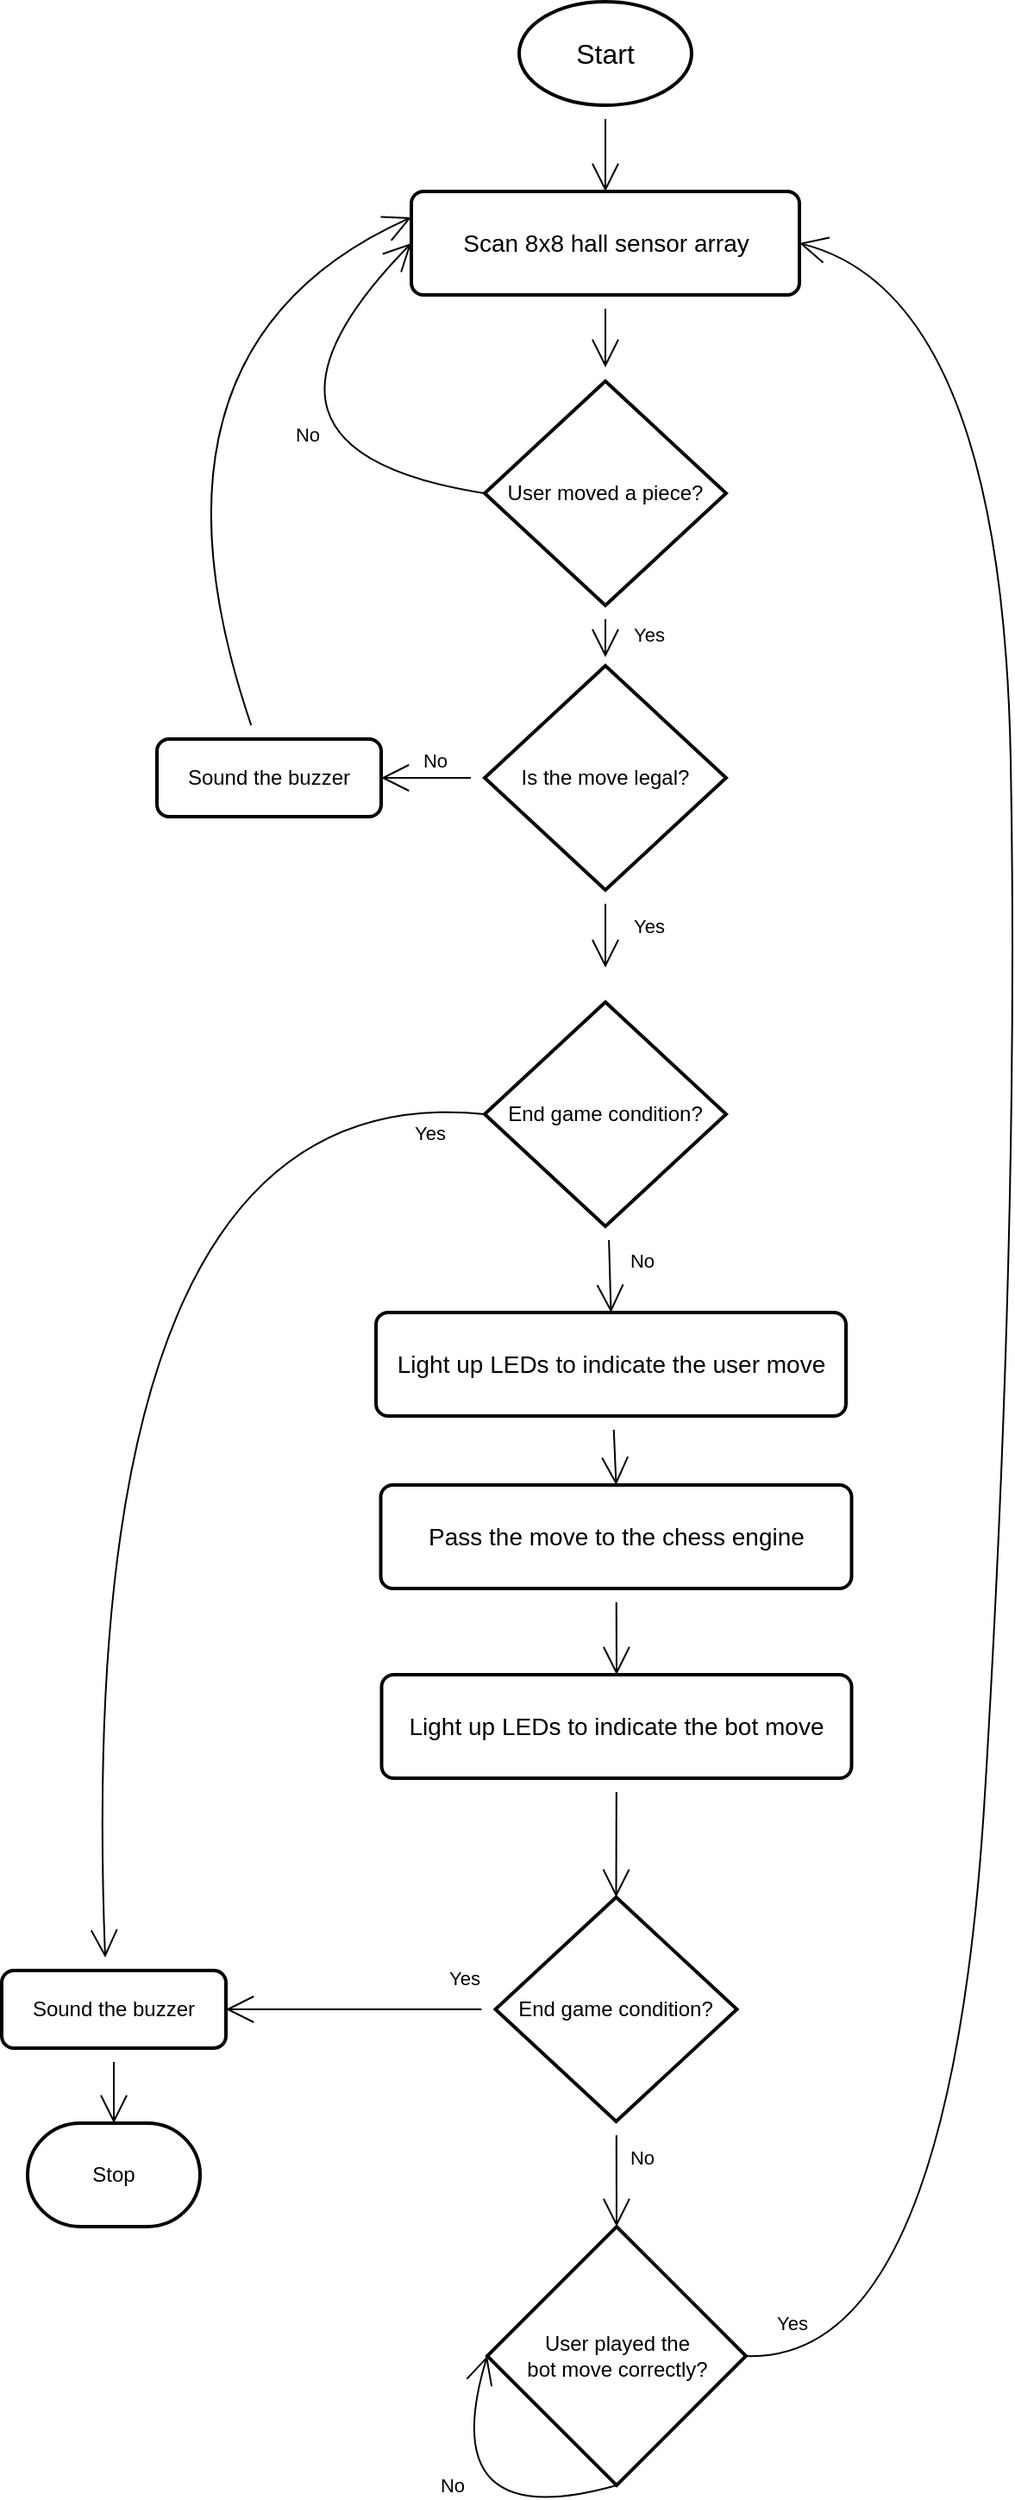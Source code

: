 <mxfile version="15.3.3" type="device"><diagram id="8tYkMx2amCNO0HuiXubc" name="Page-1"><mxGraphModel dx="723" dy="328" grid="1" gridSize="10" guides="1" tooltips="1" connect="1" arrows="1" fold="1" page="1" pageScale="1" pageWidth="827" pageHeight="1169" math="0" shadow="0"><root><mxCell id="0"/><mxCell id="1" parent="0"/><mxCell id="AMwbAApZToF0FPK_YOLk-10" style="edgeStyle=none;curved=1;rounded=0;orthogonalLoop=1;jettySize=auto;html=1;entryX=0;entryY=0.5;entryDx=0;entryDy=0;endArrow=open;startSize=14;endSize=14;sourcePerimeterSpacing=8;targetPerimeterSpacing=8;" edge="1" parent="1" source="AMwbAApZToF0FPK_YOLk-8" target="AMwbAApZToF0FPK_YOLk-9"><mxGeometry relative="1" as="geometry"/></mxCell><mxCell id="AMwbAApZToF0FPK_YOLk-8" value="&lt;font style=&quot;font-size: 16px&quot;&gt;Start&lt;/font&gt;" style="strokeWidth=2;html=1;shape=mxgraph.flowchart.start_1;whiteSpace=wrap;hachureGap=4;pointerEvents=0;" vertex="1" parent="1"><mxGeometry x="360" y="70" width="100" height="60" as="geometry"/></mxCell><mxCell id="AMwbAApZToF0FPK_YOLk-12" value="" style="edgeStyle=none;curved=1;rounded=0;orthogonalLoop=1;jettySize=auto;html=1;endArrow=open;startSize=14;endSize=14;sourcePerimeterSpacing=8;targetPerimeterSpacing=8;" edge="1" parent="1" source="AMwbAApZToF0FPK_YOLk-9" target="AMwbAApZToF0FPK_YOLk-11"><mxGeometry relative="1" as="geometry"/></mxCell><mxCell id="AMwbAApZToF0FPK_YOLk-9" value="&lt;font style=&quot;font-size: 14px&quot;&gt;Scan 8x8 hall sensor array&lt;/font&gt;" style="rounded=1;whiteSpace=wrap;html=1;absoluteArcSize=1;arcSize=14;strokeWidth=2;hachureGap=4;pointerEvents=0;direction=south;" vertex="1" parent="1"><mxGeometry x="297.5" y="180" width="225" height="60" as="geometry"/></mxCell><mxCell id="AMwbAApZToF0FPK_YOLk-13" style="edgeStyle=none;curved=1;rounded=0;orthogonalLoop=1;jettySize=auto;html=1;entryX=0.5;entryY=1;entryDx=0;entryDy=0;endArrow=open;startSize=14;endSize=14;sourcePerimeterSpacing=8;targetPerimeterSpacing=8;exitX=0;exitY=0.5;exitDx=0;exitDy=0;exitPerimeter=0;" edge="1" parent="1" source="AMwbAApZToF0FPK_YOLk-11" target="AMwbAApZToF0FPK_YOLk-9"><mxGeometry relative="1" as="geometry"><Array as="points"><mxPoint x="180" y="330"/></Array></mxGeometry></mxCell><mxCell id="AMwbAApZToF0FPK_YOLk-14" value="No" style="edgeLabel;html=1;align=center;verticalAlign=middle;resizable=0;points=[];" vertex="1" connectable="0" parent="AMwbAApZToF0FPK_YOLk-13"><mxGeometry x="-0.418" y="-30" relative="1" as="geometry"><mxPoint x="-13" y="10" as="offset"/></mxGeometry></mxCell><mxCell id="AMwbAApZToF0FPK_YOLk-22" style="edgeStyle=none;curved=1;rounded=0;orthogonalLoop=1;jettySize=auto;html=1;endArrow=open;startSize=14;endSize=14;sourcePerimeterSpacing=8;targetPerimeterSpacing=8;" edge="1" parent="1" source="AMwbAApZToF0FPK_YOLk-11"><mxGeometry relative="1" as="geometry"><mxPoint x="410" y="450" as="targetPoint"/></mxGeometry></mxCell><mxCell id="AMwbAApZToF0FPK_YOLk-11" value="User moved a piece?" style="strokeWidth=2;html=1;shape=mxgraph.flowchart.decision;whiteSpace=wrap;hachureGap=4;pointerEvents=0;" vertex="1" parent="1"><mxGeometry x="340" y="290" width="140" height="130" as="geometry"/></mxCell><mxCell id="AMwbAApZToF0FPK_YOLk-39" style="edgeStyle=none;curved=1;rounded=0;orthogonalLoop=1;jettySize=auto;html=1;entryX=0;entryY=0.5;entryDx=0;entryDy=0;endArrow=open;startSize=14;endSize=14;sourcePerimeterSpacing=8;targetPerimeterSpacing=8;" edge="1" parent="1" source="AMwbAApZToF0FPK_YOLk-17" target="AMwbAApZToF0FPK_YOLk-38"><mxGeometry relative="1" as="geometry"/></mxCell><mxCell id="AMwbAApZToF0FPK_YOLk-17" value="&lt;span style=&quot;font-size: 14px&quot;&gt;Light up LEDs to indicate the user move&lt;/span&gt;" style="rounded=1;whiteSpace=wrap;html=1;absoluteArcSize=1;arcSize=14;strokeWidth=2;hachureGap=4;pointerEvents=0;direction=south;" vertex="1" parent="1"><mxGeometry x="277" y="830" width="272.5" height="60" as="geometry"/></mxCell><mxCell id="AMwbAApZToF0FPK_YOLk-19" value="Yes" style="edgeLabel;html=1;align=center;verticalAlign=middle;resizable=0;points=[];" vertex="1" connectable="0" parent="1"><mxGeometry x="246.918" y="330.561" as="geometry"><mxPoint x="188" y="106" as="offset"/></mxGeometry></mxCell><mxCell id="AMwbAApZToF0FPK_YOLk-24" style="edgeStyle=none;curved=1;rounded=0;orthogonalLoop=1;jettySize=auto;html=1;entryX=1;entryY=0.5;entryDx=0;entryDy=0;endArrow=open;startSize=14;endSize=14;sourcePerimeterSpacing=8;targetPerimeterSpacing=8;" edge="1" parent="1" source="AMwbAApZToF0FPK_YOLk-21" target="AMwbAApZToF0FPK_YOLk-23"><mxGeometry relative="1" as="geometry"/></mxCell><mxCell id="AMwbAApZToF0FPK_YOLk-26" style="edgeStyle=none;curved=1;rounded=0;orthogonalLoop=1;jettySize=auto;html=1;endArrow=open;startSize=14;endSize=14;sourcePerimeterSpacing=8;targetPerimeterSpacing=8;" edge="1" parent="1" source="AMwbAApZToF0FPK_YOLk-21"><mxGeometry relative="1" as="geometry"><mxPoint x="410" y="630" as="targetPoint"/></mxGeometry></mxCell><mxCell id="AMwbAApZToF0FPK_YOLk-21" value="Is the move legal?" style="strokeWidth=2;html=1;shape=mxgraph.flowchart.decision;whiteSpace=wrap;hachureGap=4;pointerEvents=0;" vertex="1" parent="1"><mxGeometry x="340" y="455" width="140" height="130" as="geometry"/></mxCell><mxCell id="AMwbAApZToF0FPK_YOLk-25" style="edgeStyle=none;curved=1;rounded=0;orthogonalLoop=1;jettySize=auto;html=1;endArrow=open;startSize=14;endSize=14;sourcePerimeterSpacing=8;targetPerimeterSpacing=8;entryX=0.25;entryY=1;entryDx=0;entryDy=0;" edge="1" parent="1" source="AMwbAApZToF0FPK_YOLk-23" target="AMwbAApZToF0FPK_YOLk-9"><mxGeometry relative="1" as="geometry"><mxPoint x="300" y="208.621" as="targetPoint"/><Array as="points"><mxPoint x="130" y="270"/></Array></mxGeometry></mxCell><mxCell id="AMwbAApZToF0FPK_YOLk-23" value="Sound the buzzer" style="rounded=1;whiteSpace=wrap;html=1;absoluteArcSize=1;arcSize=14;strokeWidth=2;hachureGap=4;pointerEvents=0;" vertex="1" parent="1"><mxGeometry x="150" y="497.5" width="130" height="45" as="geometry"/></mxCell><mxCell id="AMwbAApZToF0FPK_YOLk-32" style="edgeStyle=none;curved=1;rounded=0;orthogonalLoop=1;jettySize=auto;html=1;entryX=0;entryY=0.5;entryDx=0;entryDy=0;endArrow=open;startSize=14;endSize=14;sourcePerimeterSpacing=8;targetPerimeterSpacing=8;" edge="1" parent="1" source="AMwbAApZToF0FPK_YOLk-28" target="AMwbAApZToF0FPK_YOLk-17"><mxGeometry relative="1" as="geometry"/></mxCell><mxCell id="AMwbAApZToF0FPK_YOLk-37" style="edgeStyle=none;curved=1;rounded=0;orthogonalLoop=1;jettySize=auto;html=1;endArrow=open;startSize=14;endSize=14;sourcePerimeterSpacing=8;targetPerimeterSpacing=8;entryX=0.5;entryY=0;entryDx=0;entryDy=0;entryPerimeter=0;exitX=0;exitY=0.5;exitDx=0;exitDy=0;exitPerimeter=0;" edge="1" parent="1" source="AMwbAApZToF0FPK_YOLk-28"><mxGeometry relative="1" as="geometry"><mxPoint x="120" y="1204" as="targetPoint"/><Array as="points"><mxPoint x="100" y="690"/></Array></mxGeometry></mxCell><mxCell id="AMwbAApZToF0FPK_YOLk-28" value="End game condition?" style="strokeWidth=2;html=1;shape=mxgraph.flowchart.decision;whiteSpace=wrap;hachureGap=4;pointerEvents=0;" vertex="1" parent="1"><mxGeometry x="340" y="650" width="140" height="130" as="geometry"/></mxCell><mxCell id="AMwbAApZToF0FPK_YOLk-29" value="Yes" style="edgeLabel;html=1;align=center;verticalAlign=middle;resizable=0;points=[];" vertex="1" connectable="0" parent="1"><mxGeometry x="246.918" y="500.001" as="geometry"><mxPoint x="188" y="106" as="offset"/></mxGeometry></mxCell><mxCell id="AMwbAApZToF0FPK_YOLk-30" value="No" style="edgeLabel;html=1;align=center;verticalAlign=middle;resizable=0;points=[];" vertex="1" connectable="0" parent="1"><mxGeometry x="189.998" y="380.001" as="geometry"><mxPoint x="121" y="130" as="offset"/></mxGeometry></mxCell><mxCell id="AMwbAApZToF0FPK_YOLk-33" value="No" style="edgeLabel;html=1;align=center;verticalAlign=middle;resizable=0;points=[];" vertex="1" connectable="0" parent="1"><mxGeometry x="309.998" y="670.001" as="geometry"><mxPoint x="121" y="130" as="offset"/></mxGeometry></mxCell><mxCell id="AMwbAApZToF0FPK_YOLk-34" value="Yes" style="edgeLabel;html=1;align=center;verticalAlign=middle;resizable=0;points=[];" vertex="1" connectable="0" parent="1"><mxGeometry x="119.998" y="620.001" as="geometry"><mxPoint x="188" y="106" as="offset"/></mxGeometry></mxCell><mxCell id="AMwbAApZToF0FPK_YOLk-41" style="edgeStyle=none;curved=1;rounded=0;orthogonalLoop=1;jettySize=auto;html=1;entryX=0;entryY=0.5;entryDx=0;entryDy=0;endArrow=open;startSize=14;endSize=14;sourcePerimeterSpacing=8;targetPerimeterSpacing=8;" edge="1" parent="1" source="AMwbAApZToF0FPK_YOLk-38" target="AMwbAApZToF0FPK_YOLk-40"><mxGeometry relative="1" as="geometry"/></mxCell><mxCell id="AMwbAApZToF0FPK_YOLk-38" value="&lt;span style=&quot;font-size: 14px&quot;&gt;Pass the move to the chess engine&lt;/span&gt;" style="rounded=1;whiteSpace=wrap;html=1;absoluteArcSize=1;arcSize=14;strokeWidth=2;hachureGap=4;pointerEvents=0;direction=south;" vertex="1" parent="1"><mxGeometry x="279.75" y="930" width="273" height="60" as="geometry"/></mxCell><mxCell id="AMwbAApZToF0FPK_YOLk-47" style="edgeStyle=none;curved=1;rounded=0;orthogonalLoop=1;jettySize=auto;html=1;entryX=0.5;entryY=0;entryDx=0;entryDy=0;entryPerimeter=0;endArrow=open;startSize=14;endSize=14;sourcePerimeterSpacing=8;targetPerimeterSpacing=8;" edge="1" parent="1" source="AMwbAApZToF0FPK_YOLk-40" target="AMwbAApZToF0FPK_YOLk-43"><mxGeometry relative="1" as="geometry"/></mxCell><mxCell id="AMwbAApZToF0FPK_YOLk-40" value="&lt;span style=&quot;font-size: 14px&quot;&gt;Light up LEDs to indicate the bot move&lt;/span&gt;" style="rounded=1;whiteSpace=wrap;html=1;absoluteArcSize=1;arcSize=14;strokeWidth=2;hachureGap=4;pointerEvents=0;direction=south;" vertex="1" parent="1"><mxGeometry x="280.25" y="1040" width="272.5" height="60" as="geometry"/></mxCell><mxCell id="AMwbAApZToF0FPK_YOLk-42" style="edgeStyle=none;curved=1;rounded=0;orthogonalLoop=1;jettySize=auto;html=1;endArrow=open;startSize=14;endSize=14;sourcePerimeterSpacing=8;targetPerimeterSpacing=8;entryX=1;entryY=0.5;entryDx=0;entryDy=0;" edge="1" parent="1" source="AMwbAApZToF0FPK_YOLk-43" target="AMwbAApZToF0FPK_YOLk-57"><mxGeometry relative="1" as="geometry"><mxPoint x="200" y="1234" as="targetPoint"/></mxGeometry></mxCell><mxCell id="AMwbAApZToF0FPK_YOLk-52" style="edgeStyle=none;curved=1;rounded=0;orthogonalLoop=1;jettySize=auto;html=1;entryX=0.5;entryY=0;entryDx=0;entryDy=0;entryPerimeter=0;endArrow=open;startSize=14;endSize=14;sourcePerimeterSpacing=8;targetPerimeterSpacing=8;" edge="1" parent="1" source="AMwbAApZToF0FPK_YOLk-43" target="AMwbAApZToF0FPK_YOLk-51"><mxGeometry relative="1" as="geometry"/></mxCell><mxCell id="AMwbAApZToF0FPK_YOLk-43" value="End game condition?" style="strokeWidth=2;html=1;shape=mxgraph.flowchart.decision;whiteSpace=wrap;hachureGap=4;pointerEvents=0;" vertex="1" parent="1"><mxGeometry x="346.25" y="1169" width="140" height="130" as="geometry"/></mxCell><mxCell id="AMwbAApZToF0FPK_YOLk-44" value="No" style="edgeLabel;html=1;align=center;verticalAlign=middle;resizable=0;points=[];" vertex="1" connectable="0" parent="1"><mxGeometry x="309.998" y="1190.001" as="geometry"><mxPoint x="121" y="130" as="offset"/></mxGeometry></mxCell><mxCell id="AMwbAApZToF0FPK_YOLk-50" value="Yes" style="edgeLabel;html=1;align=center;verticalAlign=middle;resizable=0;points=[];" vertex="1" connectable="0" parent="1"><mxGeometry x="139.998" y="1110.001" as="geometry"><mxPoint x="188" y="106" as="offset"/></mxGeometry></mxCell><mxCell id="AMwbAApZToF0FPK_YOLk-55" style="edgeStyle=none;curved=1;rounded=0;orthogonalLoop=1;jettySize=auto;html=1;exitX=1;exitY=0.5;exitDx=0;exitDy=0;exitPerimeter=0;entryX=0.5;entryY=0;entryDx=0;entryDy=0;endArrow=open;startSize=14;endSize=14;sourcePerimeterSpacing=8;targetPerimeterSpacing=8;" edge="1" parent="1" source="AMwbAApZToF0FPK_YOLk-51" target="AMwbAApZToF0FPK_YOLk-9"><mxGeometry relative="1" as="geometry"><Array as="points"><mxPoint x="610" y="1440"/><mxPoint x="650" y="780"/><mxPoint x="640" y="240"/></Array></mxGeometry></mxCell><mxCell id="AMwbAApZToF0FPK_YOLk-51" value="User played the &lt;br&gt;bot move correctly?" style="strokeWidth=2;html=1;shape=mxgraph.flowchart.decision;whiteSpace=wrap;hachureGap=4;pointerEvents=0;" vertex="1" parent="1"><mxGeometry x="341.5" y="1360" width="150" height="150" as="geometry"/></mxCell><mxCell id="AMwbAApZToF0FPK_YOLk-53" style="edgeStyle=none;curved=1;rounded=0;orthogonalLoop=1;jettySize=auto;html=1;entryX=0;entryY=0.5;entryDx=0;entryDy=0;entryPerimeter=0;endArrow=open;startSize=14;endSize=14;sourcePerimeterSpacing=8;targetPerimeterSpacing=8;exitX=0.5;exitY=1;exitDx=0;exitDy=0;exitPerimeter=0;" edge="1" parent="1" source="AMwbAApZToF0FPK_YOLk-51" target="AMwbAApZToF0FPK_YOLk-51"><mxGeometry relative="1" as="geometry"><mxPoint x="416" y="1510" as="sourcePoint"/><Array as="points"><mxPoint x="310" y="1540"/></Array></mxGeometry></mxCell><mxCell id="AMwbAApZToF0FPK_YOLk-54" value="No" style="edgeLabel;html=1;align=center;verticalAlign=middle;resizable=0;points=[];" vertex="1" connectable="0" parent="1"><mxGeometry x="199.998" y="1380.001" as="geometry"><mxPoint x="121" y="130" as="offset"/></mxGeometry></mxCell><mxCell id="AMwbAApZToF0FPK_YOLk-56" value="Yes" style="edgeLabel;html=1;align=center;verticalAlign=middle;resizable=0;points=[];" vertex="1" connectable="0" parent="1"><mxGeometry x="329.998" y="1310.001" as="geometry"><mxPoint x="188" y="106" as="offset"/></mxGeometry></mxCell><mxCell id="AMwbAApZToF0FPK_YOLk-60" style="edgeStyle=none;curved=1;rounded=0;orthogonalLoop=1;jettySize=auto;html=1;entryX=0.5;entryY=0;entryDx=0;entryDy=0;entryPerimeter=0;endArrow=open;startSize=14;endSize=14;sourcePerimeterSpacing=8;targetPerimeterSpacing=8;" edge="1" parent="1" source="AMwbAApZToF0FPK_YOLk-57" target="AMwbAApZToF0FPK_YOLk-59"><mxGeometry relative="1" as="geometry"/></mxCell><mxCell id="AMwbAApZToF0FPK_YOLk-57" value="Sound the buzzer" style="rounded=1;whiteSpace=wrap;html=1;absoluteArcSize=1;arcSize=14;strokeWidth=2;hachureGap=4;pointerEvents=0;" vertex="1" parent="1"><mxGeometry x="60" y="1211.5" width="130" height="45" as="geometry"/></mxCell><mxCell id="AMwbAApZToF0FPK_YOLk-59" value="Stop" style="strokeWidth=2;html=1;shape=mxgraph.flowchart.terminator;whiteSpace=wrap;hachureGap=4;pointerEvents=0;" vertex="1" parent="1"><mxGeometry x="75" y="1300" width="100" height="60" as="geometry"/></mxCell></root></mxGraphModel></diagram></mxfile>